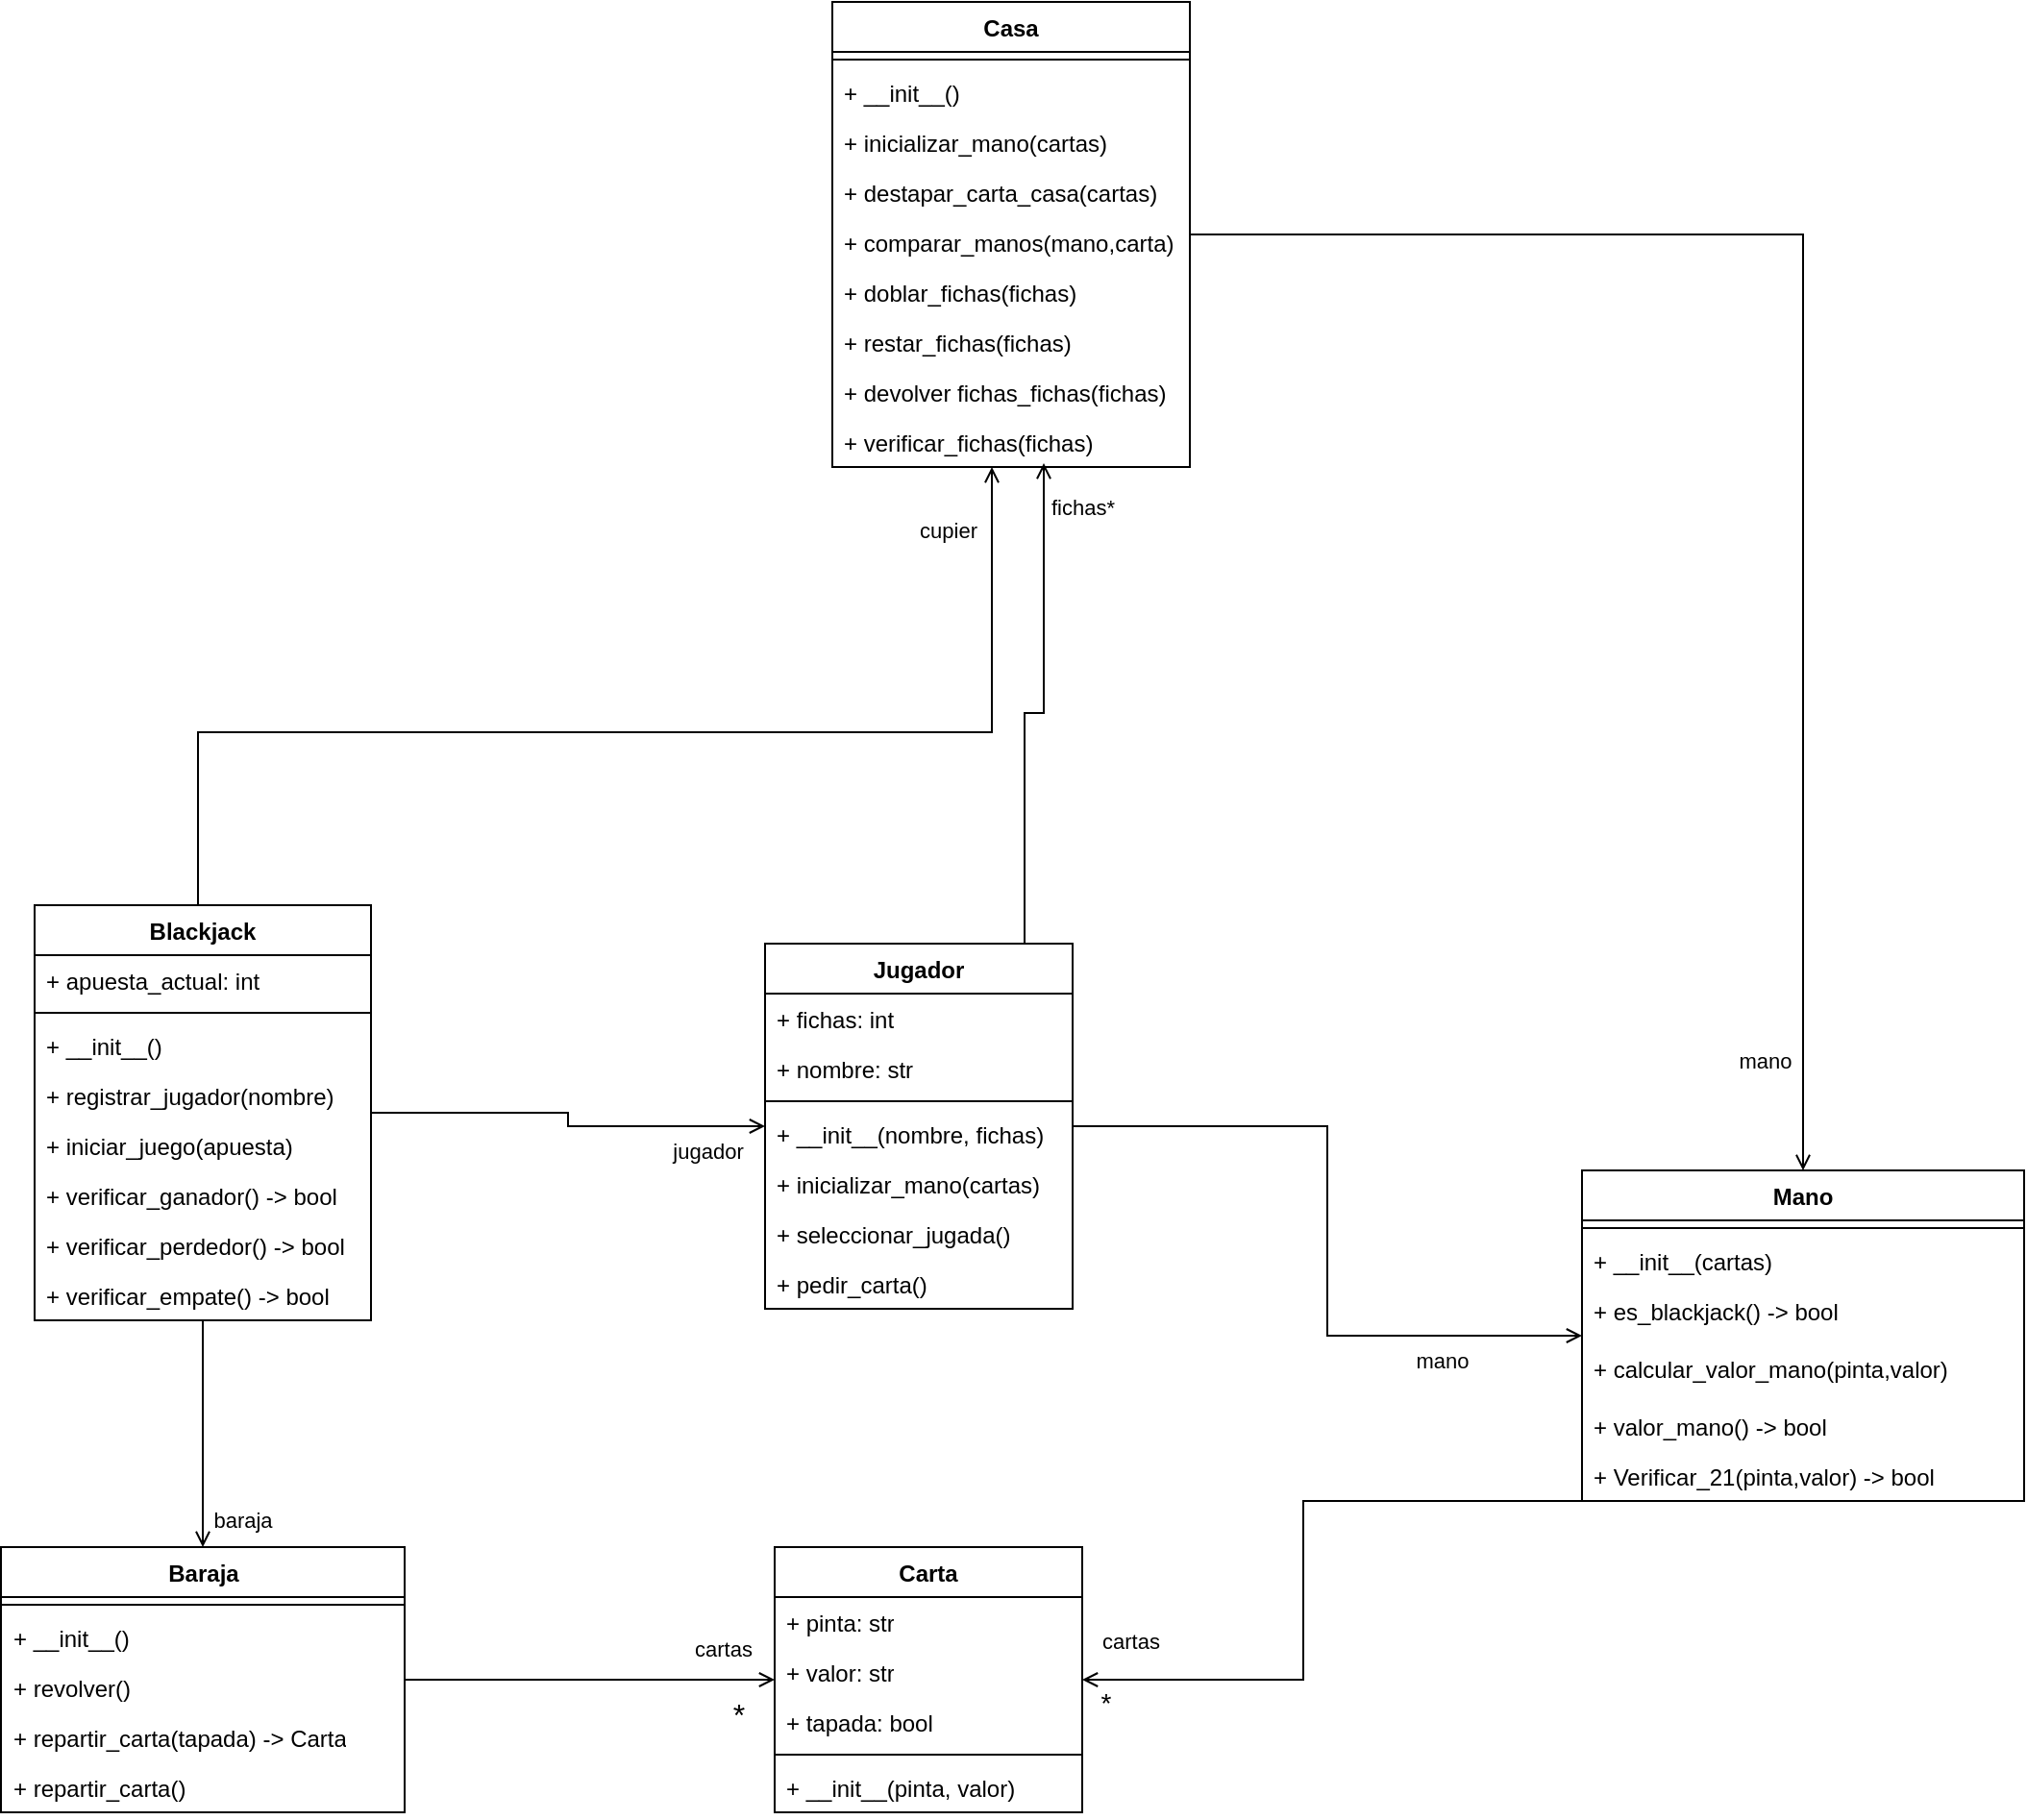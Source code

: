 <mxfile version="21.0.6" type="device"><diagram name="Página-1" id="NnsbypqBzd6G9GlHqCZR"><mxGraphModel dx="880" dy="424" grid="1" gridSize="10" guides="1" tooltips="1" connect="1" arrows="1" fold="1" page="1" pageScale="1" pageWidth="1169" pageHeight="827" math="0" shadow="0"><root><mxCell id="0"/><mxCell id="1" parent="0"/><mxCell id="jDnyElf0SaKLWcMf6ee6-27" style="edgeStyle=orthogonalEdgeStyle;rounded=0;orthogonalLoop=1;jettySize=auto;html=1;endArrow=open;endFill=0;" parent="1" source="jDnyElf0SaKLWcMf6ee6-1" target="jDnyElf0SaKLWcMf6ee6-9" edge="1"><mxGeometry relative="1" as="geometry"/></mxCell><mxCell id="jDnyElf0SaKLWcMf6ee6-42" value="jugador" style="edgeLabel;html=1;align=center;verticalAlign=middle;resizable=0;points=[];" parent="jDnyElf0SaKLWcMf6ee6-27" vertex="1" connectable="0"><mxGeometry x="0.717" y="-2" relative="1" as="geometry"><mxPoint y="11" as="offset"/></mxGeometry></mxCell><mxCell id="jDnyElf0SaKLWcMf6ee6-29" style="edgeStyle=orthogonalEdgeStyle;rounded=0;orthogonalLoop=1;jettySize=auto;html=1;endArrow=open;endFill=0;" parent="1" source="jDnyElf0SaKLWcMf6ee6-1" target="jDnyElf0SaKLWcMf6ee6-21" edge="1"><mxGeometry relative="1" as="geometry"><Array as="points"><mxPoint x="130" y="640"/><mxPoint x="543" y="640"/></Array></mxGeometry></mxCell><mxCell id="jDnyElf0SaKLWcMf6ee6-43" value="cupier" style="edgeLabel;html=1;align=center;verticalAlign=middle;resizable=0;points=[];" parent="jDnyElf0SaKLWcMf6ee6-29" vertex="1" connectable="0"><mxGeometry x="0.817" y="-1" relative="1" as="geometry"><mxPoint x="-24" y="-26" as="offset"/></mxGeometry></mxCell><mxCell id="jDnyElf0SaKLWcMf6ee6-30" style="edgeStyle=orthogonalEdgeStyle;rounded=0;orthogonalLoop=1;jettySize=auto;html=1;endArrow=open;endFill=0;" parent="1" source="jDnyElf0SaKLWcMf6ee6-1" target="jDnyElf0SaKLWcMf6ee6-5" edge="1"><mxGeometry relative="1" as="geometry"/></mxCell><mxCell id="jDnyElf0SaKLWcMf6ee6-44" value="baraja" style="edgeLabel;html=1;align=center;verticalAlign=middle;resizable=0;points=[];" parent="jDnyElf0SaKLWcMf6ee6-30" vertex="1" connectable="0"><mxGeometry x="0.75" y="1" relative="1" as="geometry"><mxPoint x="19" as="offset"/></mxGeometry></mxCell><mxCell id="jDnyElf0SaKLWcMf6ee6-1" value="Blackjack" style="swimlane;fontStyle=1;align=center;verticalAlign=top;childLayout=stackLayout;horizontal=1;startSize=26;horizontalStack=0;resizeParent=1;resizeParentMax=0;resizeLast=0;collapsible=1;marginBottom=0;whiteSpace=wrap;html=1;" parent="1" vertex="1"><mxGeometry x="45" y="730" width="175" height="216" as="geometry"/></mxCell><mxCell id="BxWQ46UQgGOm7T6MKahM-3" value="+ apuesta_actual: int" style="text;strokeColor=none;fillColor=none;align=left;verticalAlign=top;spacingLeft=4;spacingRight=4;overflow=hidden;rotatable=0;points=[[0,0.5],[1,0.5]];portConstraint=eastwest;whiteSpace=wrap;html=1;" parent="jDnyElf0SaKLWcMf6ee6-1" vertex="1"><mxGeometry y="26" width="175" height="26" as="geometry"/></mxCell><mxCell id="jDnyElf0SaKLWcMf6ee6-3" value="" style="line;strokeWidth=1;fillColor=none;align=left;verticalAlign=middle;spacingTop=-1;spacingLeft=3;spacingRight=3;rotatable=0;labelPosition=right;points=[];portConstraint=eastwest;strokeColor=inherit;" parent="jDnyElf0SaKLWcMf6ee6-1" vertex="1"><mxGeometry y="52" width="175" height="8" as="geometry"/></mxCell><mxCell id="BxWQ46UQgGOm7T6MKahM-18" value="+ __init__()" style="text;strokeColor=none;fillColor=none;align=left;verticalAlign=top;spacingLeft=4;spacingRight=4;overflow=hidden;rotatable=0;points=[[0,0.5],[1,0.5]];portConstraint=eastwest;whiteSpace=wrap;html=1;" parent="jDnyElf0SaKLWcMf6ee6-1" vertex="1"><mxGeometry y="60" width="175" height="26" as="geometry"/></mxCell><mxCell id="BxWQ46UQgGOm7T6MKahM-1" value="+ registrar_jugador(nombre)" style="text;strokeColor=none;fillColor=none;align=left;verticalAlign=top;spacingLeft=4;spacingRight=4;overflow=hidden;rotatable=0;points=[[0,0.5],[1,0.5]];portConstraint=eastwest;whiteSpace=wrap;html=1;" parent="jDnyElf0SaKLWcMf6ee6-1" vertex="1"><mxGeometry y="86" width="175" height="26" as="geometry"/></mxCell><mxCell id="BxWQ46UQgGOm7T6MKahM-5" value="+ iniciar_juego(apuesta)" style="text;strokeColor=none;fillColor=none;align=left;verticalAlign=top;spacingLeft=4;spacingRight=4;overflow=hidden;rotatable=0;points=[[0,0.5],[1,0.5]];portConstraint=eastwest;whiteSpace=wrap;html=1;" parent="jDnyElf0SaKLWcMf6ee6-1" vertex="1"><mxGeometry y="112" width="175" height="26" as="geometry"/></mxCell><mxCell id="xFZxV7GEDZKyTNNu26dn-18" value="+ verificar_ganador() -&amp;gt; bool" style="text;strokeColor=none;fillColor=none;align=left;verticalAlign=top;spacingLeft=4;spacingRight=4;overflow=hidden;rotatable=0;points=[[0,0.5],[1,0.5]];portConstraint=eastwest;whiteSpace=wrap;html=1;" vertex="1" parent="jDnyElf0SaKLWcMf6ee6-1"><mxGeometry y="138" width="175" height="26" as="geometry"/></mxCell><mxCell id="xFZxV7GEDZKyTNNu26dn-28" value="+ verificar_perdedor() -&amp;gt; bool" style="text;strokeColor=none;fillColor=none;align=left;verticalAlign=top;spacingLeft=4;spacingRight=4;overflow=hidden;rotatable=0;points=[[0,0.5],[1,0.5]];portConstraint=eastwest;whiteSpace=wrap;html=1;" vertex="1" parent="jDnyElf0SaKLWcMf6ee6-1"><mxGeometry y="164" width="175" height="26" as="geometry"/></mxCell><mxCell id="xFZxV7GEDZKyTNNu26dn-29" value="+ verificar_empate() -&amp;gt; bool" style="text;strokeColor=none;fillColor=none;align=left;verticalAlign=top;spacingLeft=4;spacingRight=4;overflow=hidden;rotatable=0;points=[[0,0.5],[1,0.5]];portConstraint=eastwest;whiteSpace=wrap;html=1;" vertex="1" parent="jDnyElf0SaKLWcMf6ee6-1"><mxGeometry y="190" width="175" height="26" as="geometry"/></mxCell><mxCell id="jDnyElf0SaKLWcMf6ee6-34" style="edgeStyle=orthogonalEdgeStyle;rounded=0;orthogonalLoop=1;jettySize=auto;html=1;endArrow=open;endFill=0;" parent="1" source="jDnyElf0SaKLWcMf6ee6-5" target="jDnyElf0SaKLWcMf6ee6-13" edge="1"><mxGeometry relative="1" as="geometry"/></mxCell><mxCell id="jDnyElf0SaKLWcMf6ee6-35" value="*" style="edgeLabel;html=1;align=center;verticalAlign=middle;resizable=0;points=[];fontSize=16;" parent="jDnyElf0SaKLWcMf6ee6-34" vertex="1" connectable="0"><mxGeometry x="0.706" y="1" relative="1" as="geometry"><mxPoint x="9" y="19" as="offset"/></mxGeometry></mxCell><mxCell id="jDnyElf0SaKLWcMf6ee6-41" value="cartas" style="edgeLabel;html=1;align=center;verticalAlign=middle;resizable=0;points=[];" parent="jDnyElf0SaKLWcMf6ee6-34" vertex="1" connectable="0"><mxGeometry x="0.685" relative="1" as="geometry"><mxPoint x="3" y="-16" as="offset"/></mxGeometry></mxCell><mxCell id="jDnyElf0SaKLWcMf6ee6-5" value="Baraja" style="swimlane;fontStyle=1;align=center;verticalAlign=top;childLayout=stackLayout;horizontal=1;startSize=26;horizontalStack=0;resizeParent=1;resizeParentMax=0;resizeLast=0;collapsible=1;marginBottom=0;whiteSpace=wrap;html=1;" parent="1" vertex="1"><mxGeometry x="27.5" y="1064" width="210" height="138" as="geometry"/></mxCell><mxCell id="jDnyElf0SaKLWcMf6ee6-7" value="" style="line;strokeWidth=1;fillColor=none;align=left;verticalAlign=middle;spacingTop=-1;spacingLeft=3;spacingRight=3;rotatable=0;labelPosition=right;points=[];portConstraint=eastwest;strokeColor=inherit;" parent="jDnyElf0SaKLWcMf6ee6-5" vertex="1"><mxGeometry y="26" width="210" height="8" as="geometry"/></mxCell><mxCell id="BxWQ46UQgGOm7T6MKahM-16" value="+ __init__()" style="text;strokeColor=none;fillColor=none;align=left;verticalAlign=top;spacingLeft=4;spacingRight=4;overflow=hidden;rotatable=0;points=[[0,0.5],[1,0.5]];portConstraint=eastwest;whiteSpace=wrap;html=1;" parent="jDnyElf0SaKLWcMf6ee6-5" vertex="1"><mxGeometry y="34" width="210" height="26" as="geometry"/></mxCell><mxCell id="BxWQ46UQgGOm7T6MKahM-6" value="+ revolver()" style="text;strokeColor=none;fillColor=none;align=left;verticalAlign=top;spacingLeft=4;spacingRight=4;overflow=hidden;rotatable=0;points=[[0,0.5],[1,0.5]];portConstraint=eastwest;whiteSpace=wrap;html=1;" parent="jDnyElf0SaKLWcMf6ee6-5" vertex="1"><mxGeometry y="60" width="210" height="26" as="geometry"/></mxCell><mxCell id="BxWQ46UQgGOm7T6MKahM-7" value="+ repartir_carta(tapada) -&amp;gt; Carta" style="text;strokeColor=none;fillColor=none;align=left;verticalAlign=top;spacingLeft=4;spacingRight=4;overflow=hidden;rotatable=0;points=[[0,0.5],[1,0.5]];portConstraint=eastwest;whiteSpace=wrap;html=1;" parent="jDnyElf0SaKLWcMf6ee6-5" vertex="1"><mxGeometry y="86" width="210" height="26" as="geometry"/></mxCell><mxCell id="xFZxV7GEDZKyTNNu26dn-11" value="+ repartir_carta()" style="text;strokeColor=none;fillColor=none;align=left;verticalAlign=top;spacingLeft=4;spacingRight=4;overflow=hidden;rotatable=0;points=[[0,0.5],[1,0.5]];portConstraint=eastwest;whiteSpace=wrap;html=1;" vertex="1" parent="jDnyElf0SaKLWcMf6ee6-5"><mxGeometry y="112" width="210" height="26" as="geometry"/></mxCell><mxCell id="jDnyElf0SaKLWcMf6ee6-32" style="edgeStyle=orthogonalEdgeStyle;rounded=0;orthogonalLoop=1;jettySize=auto;html=1;entryX=0;entryY=0.5;entryDx=0;entryDy=0;endArrow=open;endFill=0;" parent="1" source="jDnyElf0SaKLWcMf6ee6-9" target="jDnyElf0SaKLWcMf6ee6-17" edge="1"><mxGeometry relative="1" as="geometry"/></mxCell><mxCell id="jDnyElf0SaKLWcMf6ee6-38" value="mano" style="edgeLabel;html=1;align=center;verticalAlign=middle;resizable=0;points=[];" parent="jDnyElf0SaKLWcMf6ee6-32" vertex="1" connectable="0"><mxGeometry x="0.608" relative="1" as="geometry"><mxPoint y="13" as="offset"/></mxGeometry></mxCell><mxCell id="jDnyElf0SaKLWcMf6ee6-9" value="Jugador" style="swimlane;fontStyle=1;align=center;verticalAlign=top;childLayout=stackLayout;horizontal=1;startSize=26;horizontalStack=0;resizeParent=1;resizeParentMax=0;resizeLast=0;collapsible=1;marginBottom=0;whiteSpace=wrap;html=1;" parent="1" vertex="1"><mxGeometry x="425" y="750" width="160" height="190" as="geometry"/></mxCell><mxCell id="jDnyElf0SaKLWcMf6ee6-10" value="+ fichas: int" style="text;strokeColor=none;fillColor=none;align=left;verticalAlign=top;spacingLeft=4;spacingRight=4;overflow=hidden;rotatable=0;points=[[0,0.5],[1,0.5]];portConstraint=eastwest;whiteSpace=wrap;html=1;" parent="jDnyElf0SaKLWcMf6ee6-9" vertex="1"><mxGeometry y="26" width="160" height="26" as="geometry"/></mxCell><mxCell id="jDnyElf0SaKLWcMf6ee6-25" value="+ nombre: str" style="text;strokeColor=none;fillColor=none;align=left;verticalAlign=top;spacingLeft=4;spacingRight=4;overflow=hidden;rotatable=0;points=[[0,0.5],[1,0.5]];portConstraint=eastwest;whiteSpace=wrap;html=1;" parent="jDnyElf0SaKLWcMf6ee6-9" vertex="1"><mxGeometry y="52" width="160" height="26" as="geometry"/></mxCell><mxCell id="jDnyElf0SaKLWcMf6ee6-11" value="" style="line;strokeWidth=1;fillColor=none;align=left;verticalAlign=middle;spacingTop=-1;spacingLeft=3;spacingRight=3;rotatable=0;labelPosition=right;points=[];portConstraint=eastwest;strokeColor=inherit;" parent="jDnyElf0SaKLWcMf6ee6-9" vertex="1"><mxGeometry y="78" width="160" height="8" as="geometry"/></mxCell><mxCell id="BxWQ46UQgGOm7T6MKahM-2" value="+ __init__(nombre, fichas)" style="text;strokeColor=none;fillColor=none;align=left;verticalAlign=top;spacingLeft=4;spacingRight=4;overflow=hidden;rotatable=0;points=[[0,0.5],[1,0.5]];portConstraint=eastwest;whiteSpace=wrap;html=1;" parent="jDnyElf0SaKLWcMf6ee6-9" vertex="1"><mxGeometry y="86" width="160" height="26" as="geometry"/></mxCell><mxCell id="BxWQ46UQgGOm7T6MKahM-9" value="+ inicializar_mano(cartas)" style="text;strokeColor=none;fillColor=none;align=left;verticalAlign=top;spacingLeft=4;spacingRight=4;overflow=hidden;rotatable=0;points=[[0,0.5],[1,0.5]];portConstraint=eastwest;whiteSpace=wrap;html=1;" parent="jDnyElf0SaKLWcMf6ee6-9" vertex="1"><mxGeometry y="112" width="160" height="26" as="geometry"/></mxCell><mxCell id="xFZxV7GEDZKyTNNu26dn-3" value="+ seleccionar_jugada()" style="text;strokeColor=none;fillColor=none;align=left;verticalAlign=top;spacingLeft=4;spacingRight=4;overflow=hidden;rotatable=0;points=[[0,0.5],[1,0.5]];portConstraint=eastwest;whiteSpace=wrap;html=1;" vertex="1" parent="jDnyElf0SaKLWcMf6ee6-9"><mxGeometry y="138" width="160" height="26" as="geometry"/></mxCell><mxCell id="xFZxV7GEDZKyTNNu26dn-4" value="+ pedir_carta()" style="text;strokeColor=none;fillColor=none;align=left;verticalAlign=top;spacingLeft=4;spacingRight=4;overflow=hidden;rotatable=0;points=[[0,0.5],[1,0.5]];portConstraint=eastwest;whiteSpace=wrap;html=1;" vertex="1" parent="jDnyElf0SaKLWcMf6ee6-9"><mxGeometry y="164" width="160" height="26" as="geometry"/></mxCell><mxCell id="jDnyElf0SaKLWcMf6ee6-13" value="Carta" style="swimlane;fontStyle=1;align=center;verticalAlign=top;childLayout=stackLayout;horizontal=1;startSize=26;horizontalStack=0;resizeParent=1;resizeParentMax=0;resizeLast=0;collapsible=1;marginBottom=0;whiteSpace=wrap;html=1;" parent="1" vertex="1"><mxGeometry x="430" y="1064" width="160" height="138" as="geometry"/></mxCell><mxCell id="jDnyElf0SaKLWcMf6ee6-14" value="+ pinta: str" style="text;strokeColor=none;fillColor=none;align=left;verticalAlign=top;spacingLeft=4;spacingRight=4;overflow=hidden;rotatable=0;points=[[0,0.5],[1,0.5]];portConstraint=eastwest;whiteSpace=wrap;html=1;" parent="jDnyElf0SaKLWcMf6ee6-13" vertex="1"><mxGeometry y="26" width="160" height="26" as="geometry"/></mxCell><mxCell id="jDnyElf0SaKLWcMf6ee6-26" value="+ valor: str" style="text;strokeColor=none;fillColor=none;align=left;verticalAlign=top;spacingLeft=4;spacingRight=4;overflow=hidden;rotatable=0;points=[[0,0.5],[1,0.5]];portConstraint=eastwest;whiteSpace=wrap;html=1;" parent="jDnyElf0SaKLWcMf6ee6-13" vertex="1"><mxGeometry y="52" width="160" height="26" as="geometry"/></mxCell><mxCell id="BxWQ46UQgGOm7T6MKahM-4" value="+ tapada: bool" style="text;strokeColor=none;fillColor=none;align=left;verticalAlign=top;spacingLeft=4;spacingRight=4;overflow=hidden;rotatable=0;points=[[0,0.5],[1,0.5]];portConstraint=eastwest;whiteSpace=wrap;html=1;" parent="jDnyElf0SaKLWcMf6ee6-13" vertex="1"><mxGeometry y="78" width="160" height="26" as="geometry"/></mxCell><mxCell id="jDnyElf0SaKLWcMf6ee6-15" value="" style="line;strokeWidth=1;fillColor=none;align=left;verticalAlign=middle;spacingTop=-1;spacingLeft=3;spacingRight=3;rotatable=0;labelPosition=right;points=[];portConstraint=eastwest;strokeColor=inherit;" parent="jDnyElf0SaKLWcMf6ee6-13" vertex="1"><mxGeometry y="104" width="160" height="8" as="geometry"/></mxCell><mxCell id="BxWQ46UQgGOm7T6MKahM-14" value="+ __init__(pinta, valor)" style="text;strokeColor=none;fillColor=none;align=left;verticalAlign=top;spacingLeft=4;spacingRight=4;overflow=hidden;rotatable=0;points=[[0,0.5],[1,0.5]];portConstraint=eastwest;whiteSpace=wrap;html=1;" parent="jDnyElf0SaKLWcMf6ee6-13" vertex="1"><mxGeometry y="112" width="160" height="26" as="geometry"/></mxCell><mxCell id="jDnyElf0SaKLWcMf6ee6-33" style="edgeStyle=orthogonalEdgeStyle;rounded=0;orthogonalLoop=1;jettySize=auto;html=1;endArrow=open;endFill=0;" parent="1" source="jDnyElf0SaKLWcMf6ee6-17" target="jDnyElf0SaKLWcMf6ee6-13" edge="1"><mxGeometry relative="1" as="geometry"><Array as="points"><mxPoint x="705" y="1040"/></Array></mxGeometry></mxCell><mxCell id="jDnyElf0SaKLWcMf6ee6-36" value="*" style="edgeLabel;html=1;align=center;verticalAlign=middle;resizable=0;points=[];fontSize=14;" parent="jDnyElf0SaKLWcMf6ee6-33" vertex="1" connectable="0"><mxGeometry x="0.878" y="1" relative="1" as="geometry"><mxPoint x="-10" y="11" as="offset"/></mxGeometry></mxCell><mxCell id="jDnyElf0SaKLWcMf6ee6-40" value="cartas" style="edgeLabel;html=1;align=center;verticalAlign=middle;resizable=0;points=[];" parent="jDnyElf0SaKLWcMf6ee6-33" vertex="1" connectable="0"><mxGeometry x="0.86" y="-1" relative="1" as="geometry"><mxPoint y="-19" as="offset"/></mxGeometry></mxCell><mxCell id="jDnyElf0SaKLWcMf6ee6-17" value="Mano" style="swimlane;fontStyle=1;align=center;verticalAlign=top;childLayout=stackLayout;horizontal=1;startSize=26;horizontalStack=0;resizeParent=1;resizeParentMax=0;resizeLast=0;collapsible=1;marginBottom=0;whiteSpace=wrap;html=1;" parent="1" vertex="1"><mxGeometry x="850" y="868" width="230" height="172" as="geometry"/></mxCell><mxCell id="jDnyElf0SaKLWcMf6ee6-19" value="" style="line;strokeWidth=1;fillColor=none;align=left;verticalAlign=middle;spacingTop=-1;spacingLeft=3;spacingRight=3;rotatable=0;labelPosition=right;points=[];portConstraint=eastwest;strokeColor=inherit;" parent="jDnyElf0SaKLWcMf6ee6-17" vertex="1"><mxGeometry y="26" width="230" height="8" as="geometry"/></mxCell><mxCell id="BxWQ46UQgGOm7T6MKahM-15" value="+ __init__(cartas)" style="text;strokeColor=none;fillColor=none;align=left;verticalAlign=top;spacingLeft=4;spacingRight=4;overflow=hidden;rotatable=0;points=[[0,0.5],[1,0.5]];portConstraint=eastwest;whiteSpace=wrap;html=1;" parent="jDnyElf0SaKLWcMf6ee6-17" vertex="1"><mxGeometry y="34" width="230" height="26" as="geometry"/></mxCell><mxCell id="BxWQ46UQgGOm7T6MKahM-10" value="+ es_blackjack() -&amp;gt; bool" style="text;strokeColor=none;fillColor=none;align=left;verticalAlign=top;spacingLeft=4;spacingRight=4;overflow=hidden;rotatable=0;points=[[0,0.5],[1,0.5]];portConstraint=eastwest;whiteSpace=wrap;html=1;" parent="jDnyElf0SaKLWcMf6ee6-17" vertex="1"><mxGeometry y="60" width="230" height="30" as="geometry"/></mxCell><mxCell id="xFZxV7GEDZKyTNNu26dn-5" value="+ calcular_valor_mano(pinta,valor)" style="text;strokeColor=none;fillColor=none;align=left;verticalAlign=top;spacingLeft=4;spacingRight=4;overflow=hidden;rotatable=0;points=[[0,0.5],[1,0.5]];portConstraint=eastwest;whiteSpace=wrap;html=1;" vertex="1" parent="jDnyElf0SaKLWcMf6ee6-17"><mxGeometry y="90" width="230" height="30" as="geometry"/></mxCell><mxCell id="xFZxV7GEDZKyTNNu26dn-10" value="+ valor_mano() -&amp;gt; bool" style="text;strokeColor=none;fillColor=none;align=left;verticalAlign=top;spacingLeft=4;spacingRight=4;overflow=hidden;rotatable=0;points=[[0,0.5],[1,0.5]];portConstraint=eastwest;whiteSpace=wrap;html=1;" vertex="1" parent="jDnyElf0SaKLWcMf6ee6-17"><mxGeometry y="120" width="230" height="26" as="geometry"/></mxCell><mxCell id="xFZxV7GEDZKyTNNu26dn-12" value="+ Verificar_21(pinta,valor) -&amp;gt; bool" style="text;strokeColor=none;fillColor=none;align=left;verticalAlign=top;spacingLeft=4;spacingRight=4;overflow=hidden;rotatable=0;points=[[0,0.5],[1,0.5]];portConstraint=eastwest;whiteSpace=wrap;html=1;" vertex="1" parent="jDnyElf0SaKLWcMf6ee6-17"><mxGeometry y="146" width="230" height="26" as="geometry"/></mxCell><mxCell id="jDnyElf0SaKLWcMf6ee6-31" style="edgeStyle=orthogonalEdgeStyle;rounded=0;orthogonalLoop=1;jettySize=auto;html=1;entryX=0.5;entryY=0;entryDx=0;entryDy=0;endArrow=open;endFill=0;" parent="1" source="jDnyElf0SaKLWcMf6ee6-21" target="jDnyElf0SaKLWcMf6ee6-17" edge="1"><mxGeometry relative="1" as="geometry"/></mxCell><mxCell id="jDnyElf0SaKLWcMf6ee6-37" value="mano" style="edgeLabel;html=1;align=center;verticalAlign=middle;resizable=0;points=[];" parent="jDnyElf0SaKLWcMf6ee6-31" vertex="1" connectable="0"><mxGeometry x="0.868" y="2" relative="1" as="geometry"><mxPoint x="-22" y="-4" as="offset"/></mxGeometry></mxCell><mxCell id="jDnyElf0SaKLWcMf6ee6-21" value="Casa" style="swimlane;fontStyle=1;align=center;verticalAlign=top;childLayout=stackLayout;horizontal=1;startSize=26;horizontalStack=0;resizeParent=1;resizeParentMax=0;resizeLast=0;collapsible=1;marginBottom=0;whiteSpace=wrap;html=1;" parent="1" vertex="1"><mxGeometry x="460" y="260" width="186" height="242" as="geometry"/></mxCell><mxCell id="jDnyElf0SaKLWcMf6ee6-23" value="" style="line;strokeWidth=1;fillColor=none;align=left;verticalAlign=middle;spacingTop=-1;spacingLeft=3;spacingRight=3;rotatable=0;labelPosition=right;points=[];portConstraint=eastwest;strokeColor=inherit;" parent="jDnyElf0SaKLWcMf6ee6-21" vertex="1"><mxGeometry y="26" width="186" height="8" as="geometry"/></mxCell><mxCell id="BxWQ46UQgGOm7T6MKahM-17" value="+ __init__()" style="text;strokeColor=none;fillColor=none;align=left;verticalAlign=top;spacingLeft=4;spacingRight=4;overflow=hidden;rotatable=0;points=[[0,0.5],[1,0.5]];portConstraint=eastwest;whiteSpace=wrap;html=1;" parent="jDnyElf0SaKLWcMf6ee6-21" vertex="1"><mxGeometry y="34" width="186" height="26" as="geometry"/></mxCell><mxCell id="BxWQ46UQgGOm7T6MKahM-8" value="+ inicializar_mano(cartas)" style="text;strokeColor=none;fillColor=none;align=left;verticalAlign=top;spacingLeft=4;spacingRight=4;overflow=hidden;rotatable=0;points=[[0,0.5],[1,0.5]];portConstraint=eastwest;whiteSpace=wrap;html=1;" parent="jDnyElf0SaKLWcMf6ee6-21" vertex="1"><mxGeometry y="60" width="186" height="26" as="geometry"/></mxCell><mxCell id="xFZxV7GEDZKyTNNu26dn-9" value="+ destapar_carta_casa(cartas)" style="text;strokeColor=none;fillColor=none;align=left;verticalAlign=top;spacingLeft=4;spacingRight=4;overflow=hidden;rotatable=0;points=[[0,0.5],[1,0.5]];portConstraint=eastwest;whiteSpace=wrap;html=1;" vertex="1" parent="jDnyElf0SaKLWcMf6ee6-21"><mxGeometry y="86" width="186" height="26" as="geometry"/></mxCell><mxCell id="xFZxV7GEDZKyTNNu26dn-17" value="+ comparar_manos(mano,carta)" style="text;strokeColor=none;fillColor=none;align=left;verticalAlign=top;spacingLeft=4;spacingRight=4;overflow=hidden;rotatable=0;points=[[0,0.5],[1,0.5]];portConstraint=eastwest;whiteSpace=wrap;html=1;" vertex="1" parent="jDnyElf0SaKLWcMf6ee6-21"><mxGeometry y="112" width="186" height="26" as="geometry"/></mxCell><mxCell id="xFZxV7GEDZKyTNNu26dn-23" value="+ doblar_fichas(fichas)" style="text;strokeColor=none;fillColor=none;align=left;verticalAlign=top;spacingLeft=4;spacingRight=4;overflow=hidden;rotatable=0;points=[[0,0.5],[1,0.5]];portConstraint=eastwest;whiteSpace=wrap;html=1;" vertex="1" parent="jDnyElf0SaKLWcMf6ee6-21"><mxGeometry y="138" width="186" height="26" as="geometry"/></mxCell><mxCell id="xFZxV7GEDZKyTNNu26dn-24" value="+ restar_fichas(fichas)" style="text;strokeColor=none;fillColor=none;align=left;verticalAlign=top;spacingLeft=4;spacingRight=4;overflow=hidden;rotatable=0;points=[[0,0.5],[1,0.5]];portConstraint=eastwest;whiteSpace=wrap;html=1;" vertex="1" parent="jDnyElf0SaKLWcMf6ee6-21"><mxGeometry y="164" width="186" height="26" as="geometry"/></mxCell><mxCell id="xFZxV7GEDZKyTNNu26dn-30" value="+ devolver fichas_fichas(fichas)" style="text;strokeColor=none;fillColor=none;align=left;verticalAlign=top;spacingLeft=4;spacingRight=4;overflow=hidden;rotatable=0;points=[[0,0.5],[1,0.5]];portConstraint=eastwest;whiteSpace=wrap;html=1;" vertex="1" parent="jDnyElf0SaKLWcMf6ee6-21"><mxGeometry y="190" width="186" height="26" as="geometry"/></mxCell><mxCell id="xFZxV7GEDZKyTNNu26dn-31" value="+ verificar_fichas(fichas)" style="text;strokeColor=none;fillColor=none;align=left;verticalAlign=top;spacingLeft=4;spacingRight=4;overflow=hidden;rotatable=0;points=[[0,0.5],[1,0.5]];portConstraint=eastwest;whiteSpace=wrap;html=1;" vertex="1" parent="jDnyElf0SaKLWcMf6ee6-21"><mxGeometry y="216" width="186" height="26" as="geometry"/></mxCell><mxCell id="xFZxV7GEDZKyTNNu26dn-22" value="fichas*" style="html=1;verticalAlign=bottom;endArrow=open;edgeStyle=elbowEdgeStyle;elbow=vertical;curved=0;rounded=0;endFill=0;" edge="1" parent="1" source="jDnyElf0SaKLWcMf6ee6-9"><mxGeometry x="0.752" y="-20" width="80" relative="1" as="geometry"><mxPoint x="610" y="710" as="sourcePoint"/><mxPoint x="570" y="500" as="targetPoint"/><Array as="points"><mxPoint x="560" y="630"/></Array><mxPoint as="offset"/></mxGeometry></mxCell></root></mxGraphModel></diagram></mxfile>